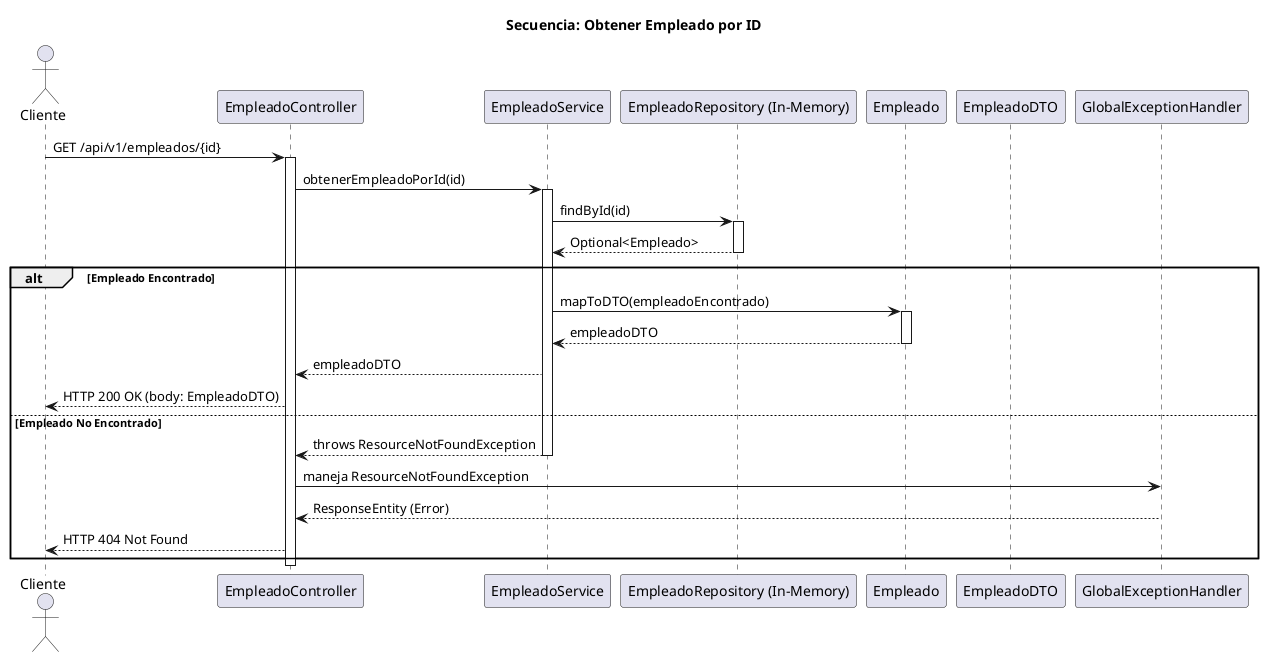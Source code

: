 @startuml sequence_empleado_obtener_id
title Secuencia: Obtener Empleado por ID

actor Cliente as User
participant "EmpleadoController" as Ctrl
participant "EmpleadoService" as Srv
participant "EmpleadoRepository (In-Memory)" as Repo
participant "Empleado" as Model
participant "EmpleadoDTO" as DTO

User -> Ctrl : GET /api/v1/empleados/{id}
activate Ctrl
Ctrl -> Srv : obtenerEmpleadoPorId(id)
activate Srv
Srv -> Repo : findById(id)
activate Repo
Repo --> Srv : Optional<Empleado>
deactivate Repo
alt Empleado Encontrado
    Srv -> Model : mapToDTO(empleadoEncontrado)
    activate Model
    Model --> Srv : empleadoDTO
    deactivate Model
    Srv --> Ctrl : empleadoDTO
    Ctrl --> User : HTTP 200 OK (body: EmpleadoDTO)
else Empleado No Encontrado
    Srv --> Ctrl : throws ResourceNotFoundException
    deactivate Srv
    Ctrl -> GlobalExceptionHandler : maneja ResourceNotFoundException
    GlobalExceptionHandler --> Ctrl : ResponseEntity (Error)
    Ctrl --> User : HTTP 404 Not Found
end
deactivate Ctrl
@enduml
